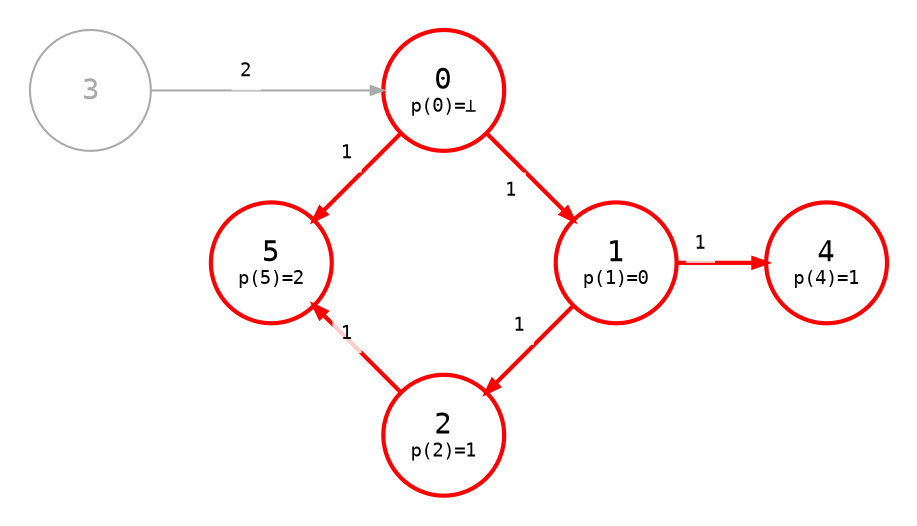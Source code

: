 digraph {
    node [shape=circle, fontname="monospace", fixedsize=true, width="0.8"];
    edge [arrowsize=0.6, fontname="monospace", fontsize=9];
    layout=circo;
    // scale=3.0;
    normalize=true;
    newrank=true;
    pad=0.2;
    splines=line

    3 [color="#aaaaaa", fontcolor="#aaaaaa"];
    0, 1, 2, 4, 5 [style=bold, color=red];

    0 [
        label=<
            <table border="0" cellpadding="0" cellspacing="0">
                <tr>
                    <td>0</td>
                </tr>
                <tr>
                    <td><font point-size="9">p(0)=⊥</font></td>
                </tr>
            </table>
        >
    ];

    2 [
        label=<
            <table border="0" cellpadding="0" cellspacing="0">
                <tr>
                    <td>2</td>
                </tr>
                <tr>
                    <td><font point-size="9">p(2)=1</font></td>
                </tr>
            </table>
        >,
    ];

    3 [
        label=<
            <table border="0" cellpadding="0" cellspacing="0">
                <tr>
                    <td>3</td>
                </tr>
            </table>
        >,
    ];

    4 [
        label=<
            <table border="0" cellpadding="0" cellspacing="0">
                <tr>
                    <td>4</td>
                </tr>
                <tr>
                    <td><font point-size="9">p(4)=1</font></td>
                </tr>
            </table>
        >,
    ];

    1 [
        label=<
            <table border="0" cellpadding="0" cellspacing="0">
                <tr>
                    <td>1</td>
                </tr>
                <tr>
                    <td><font point-size="9">p(1)=0</font></td>
                </tr>
            </table>
        >
    ];

    5 [
        label=<
            <table border="0" cellpadding="0" cellspacing="0">
                <tr>
                    <td>5</td>
                </tr>
                <tr>
                    <td><font point-size="9">p(5)=2</font></td>
                </tr>
            </table>
        >,
    ];


    0 -> 1 [
        style=bold;
        color=red;
        label=<
            <table border="0" cellpadding="4" cellspacing="0" class="a0_1">
                <tr>
                    <td bgcolor="#ffffffcc">1</td>
                </tr>
            </table>
        >;
    ];

    0 -> 5 [
        label=<
            <table border="0" cellpadding="4" cellspacing="0">
                <tr>
                    <td bgcolor="#ffffffcc">1</td>
                </tr>
            </table>
        >;
        style=bold;
        color=red;
    ];

    1 -> 2 [
        label=<
            <table border="0" cellpadding="4" cellspacing="0">
                <tr>
                    <td bgcolor="#ffffffcc">1</td>
                </tr>
            </table>
        >;
        style=bold;
        color=red;
    ];

    1 -> 4 [
        style=bold;
        color=red;
        label=<
            <table border="0" cellpadding="4" cellspacing="0">
                <tr>
                    <td bgcolor="#ffffffcc">1</td>
                </tr>
            </table>
        >;
    ];

    2 -> 5 [
        style=bold;
        color=red;
        label=<
            <table border="0" cellpadding="4" cellspacing="0">
                <tr>
                    <td bgcolor="#ffffffcc">1</td>
                </tr>
            </table>
        >;
    ];

    3 -> 0 [
        color="#aaaaaa";
        label=<
            <table border="0" cellpadding="4" cellspacing="0">
                <tr>
                    <td bgcolor="#ffffffcc">2</td>
                </tr>
            </table>
        >;
    ];
}